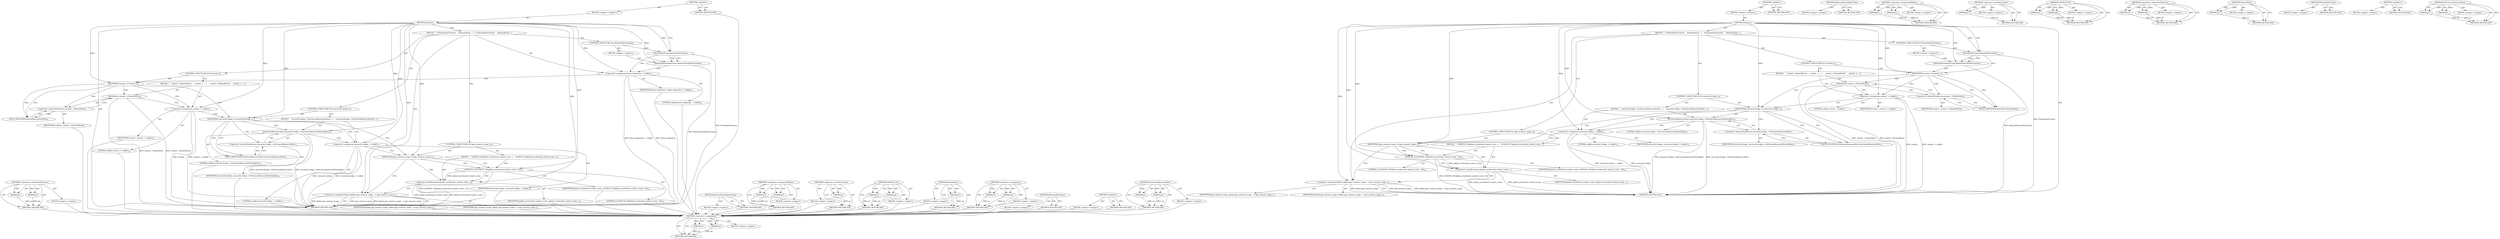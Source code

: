 digraph "SetCanvasResourceHost" {
vulnerable_80 [label=<(METHOD,&lt;operator&gt;.assignment)>];
vulnerable_81 [label=<(PARAM,p1)>];
vulnerable_82 [label=<(PARAM,p2)>];
vulnerable_83 [label=<(BLOCK,&lt;empty&gt;,&lt;empty&gt;)>];
vulnerable_84 [label=<(METHOD_RETURN,ANY)>];
vulnerable_6 [label=<(METHOD,&lt;global&gt;)<SUB>1</SUB>>];
vulnerable_7 [label=<(BLOCK,&lt;empty&gt;,&lt;empty&gt;)<SUB>1</SUB>>];
vulnerable_8 [label=<(METHOD,Dispose)<SUB>1</SUB>>];
vulnerable_9 [label=<(BLOCK,{
   if (PlaceholderFrame())
     ReleasePlaceh...,{
   if (PlaceholderFrame())
     ReleasePlaceh...)<SUB>1</SUB>>];
vulnerable_10 [label=<(CONTROL_STRUCTURE,IF,if (PlaceholderFrame()))<SUB>2</SUB>>];
vulnerable_11 [label=<(PlaceholderFrame,PlaceholderFrame())<SUB>2</SUB>>];
vulnerable_12 [label=<(BLOCK,&lt;empty&gt;,&lt;empty&gt;)<SUB>3</SUB>>];
vulnerable_13 [label=<(ReleasePlaceholderFrame,ReleasePlaceholderFrame())<SUB>3</SUB>>];
vulnerable_14 [label=<(CONTROL_STRUCTURE,IF,if (context_))<SUB>5</SUB>>];
vulnerable_15 [label=<(IDENTIFIER,context_,if (context_))<SUB>5</SUB>>];
vulnerable_16 [label=<(BLOCK,{
     context_-&gt;DetachHost();
     context_ = ...,{
     context_-&gt;DetachHost();
     context_ = ...)<SUB>5</SUB>>];
vulnerable_17 [label=<(DetachHost,context_-&gt;DetachHost())<SUB>6</SUB>>];
vulnerable_18 [label=<(&lt;operator&gt;.indirectFieldAccess,context_-&gt;DetachHost)<SUB>6</SUB>>];
vulnerable_19 [label=<(IDENTIFIER,context_,context_-&gt;DetachHost())<SUB>6</SUB>>];
vulnerable_20 [label=<(FIELD_IDENTIFIER,DetachHost,DetachHost)<SUB>6</SUB>>];
vulnerable_21 [label=<(&lt;operator&gt;.assignment,context_ = nullptr)<SUB>7</SUB>>];
vulnerable_22 [label=<(IDENTIFIER,context_,context_ = nullptr)<SUB>7</SUB>>];
vulnerable_23 [label=<(LITERAL,nullptr,context_ = nullptr)<SUB>7</SUB>>];
vulnerable_24 [label=<(CONTROL_STRUCTURE,IF,if (canvas2d_bridge_))<SUB>10</SUB>>];
vulnerable_25 [label=<(IDENTIFIER,canvas2d_bridge_,if (canvas2d_bridge_))<SUB>10</SUB>>];
vulnerable_26 [label=<(BLOCK,{
    canvas2d_bridge_-&gt;SetCanvasResourceHost(n...,{
    canvas2d_bridge_-&gt;SetCanvasResourceHost(n...)<SUB>10</SUB>>];
vulnerable_27 [label=<(SetCanvasResourceHost,canvas2d_bridge_-&gt;SetCanvasResourceHost(nullptr))<SUB>11</SUB>>];
vulnerable_28 [label=<(&lt;operator&gt;.indirectFieldAccess,canvas2d_bridge_-&gt;SetCanvasResourceHost)<SUB>11</SUB>>];
vulnerable_29 [label=<(IDENTIFIER,canvas2d_bridge_,canvas2d_bridge_-&gt;SetCanvasResourceHost(nullptr))<SUB>11</SUB>>];
vulnerable_30 [label=<(FIELD_IDENTIFIER,SetCanvasResourceHost,SetCanvasResourceHost)<SUB>11</SUB>>];
vulnerable_31 [label=<(LITERAL,nullptr,canvas2d_bridge_-&gt;SetCanvasResourceHost(nullptr))<SUB>11</SUB>>];
vulnerable_32 [label=<(&lt;operator&gt;.assignment,canvas2d_bridge_ = nullptr)<SUB>12</SUB>>];
vulnerable_33 [label=<(IDENTIFIER,canvas2d_bridge_,canvas2d_bridge_ = nullptr)<SUB>12</SUB>>];
vulnerable_34 [label=<(LITERAL,nullptr,canvas2d_bridge_ = nullptr)<SUB>12</SUB>>];
vulnerable_35 [label=<(CONTROL_STRUCTURE,IF,if (gpu_memory_usage_))<SUB>15</SUB>>];
vulnerable_36 [label=<(IDENTIFIER,gpu_memory_usage_,if (gpu_memory_usage_))<SUB>15</SUB>>];
vulnerable_37 [label=<(BLOCK,{
    DCHECK_GT(global_accelerated_context_coun...,{
    DCHECK_GT(global_accelerated_context_coun...)<SUB>15</SUB>>];
vulnerable_38 [label=<(DCHECK_GT,DCHECK_GT(global_accelerated_context_count_, 0u))<SUB>16</SUB>>];
vulnerable_39 [label=<(IDENTIFIER,global_accelerated_context_count_,DCHECK_GT(global_accelerated_context_count_, 0u))<SUB>16</SUB>>];
vulnerable_40 [label=<(LITERAL,0u,DCHECK_GT(global_accelerated_context_count_, 0u))<SUB>16</SUB>>];
vulnerable_41 [label=<(&lt;operator&gt;.postDecrement,global_accelerated_context_count_--)<SUB>17</SUB>>];
vulnerable_42 [label=<(IDENTIFIER,global_accelerated_context_count_,global_accelerated_context_count_--)<SUB>17</SUB>>];
vulnerable_43 [label=<(&lt;operator&gt;.assignmentMinus,global_gpu_memory_usage_ -= gpu_memory_usage_)<SUB>19</SUB>>];
vulnerable_44 [label=<(IDENTIFIER,global_gpu_memory_usage_,global_gpu_memory_usage_ -= gpu_memory_usage_)<SUB>19</SUB>>];
vulnerable_45 [label=<(IDENTIFIER,gpu_memory_usage_,global_gpu_memory_usage_ -= gpu_memory_usage_)<SUB>19</SUB>>];
vulnerable_46 [label=<(METHOD_RETURN,void)<SUB>1</SUB>>];
vulnerable_48 [label=<(METHOD_RETURN,ANY)<SUB>1</SUB>>];
vulnerable_68 [label=<(METHOD,ReleasePlaceholderFrame)>];
vulnerable_69 [label=<(BLOCK,&lt;empty&gt;,&lt;empty&gt;)>];
vulnerable_70 [label=<(METHOD_RETURN,ANY)>];
vulnerable_99 [label=<(METHOD,&lt;operator&gt;.assignmentMinus)>];
vulnerable_100 [label=<(PARAM,p1)>];
vulnerable_101 [label=<(PARAM,p2)>];
vulnerable_102 [label=<(BLOCK,&lt;empty&gt;,&lt;empty&gt;)>];
vulnerable_103 [label=<(METHOD_RETURN,ANY)>];
vulnerable_95 [label=<(METHOD,&lt;operator&gt;.postDecrement)>];
vulnerable_96 [label=<(PARAM,p1)>];
vulnerable_97 [label=<(BLOCK,&lt;empty&gt;,&lt;empty&gt;)>];
vulnerable_98 [label=<(METHOD_RETURN,ANY)>];
vulnerable_90 [label=<(METHOD,DCHECK_GT)>];
vulnerable_91 [label=<(PARAM,p1)>];
vulnerable_92 [label=<(PARAM,p2)>];
vulnerable_93 [label=<(BLOCK,&lt;empty&gt;,&lt;empty&gt;)>];
vulnerable_94 [label=<(METHOD_RETURN,ANY)>];
vulnerable_75 [label=<(METHOD,&lt;operator&gt;.indirectFieldAccess)>];
vulnerable_76 [label=<(PARAM,p1)>];
vulnerable_77 [label=<(PARAM,p2)>];
vulnerable_78 [label=<(BLOCK,&lt;empty&gt;,&lt;empty&gt;)>];
vulnerable_79 [label=<(METHOD_RETURN,ANY)>];
vulnerable_71 [label=<(METHOD,DetachHost)>];
vulnerable_72 [label=<(PARAM,p1)>];
vulnerable_73 [label=<(BLOCK,&lt;empty&gt;,&lt;empty&gt;)>];
vulnerable_74 [label=<(METHOD_RETURN,ANY)>];
vulnerable_65 [label=<(METHOD,PlaceholderFrame)>];
vulnerable_66 [label=<(BLOCK,&lt;empty&gt;,&lt;empty&gt;)>];
vulnerable_67 [label=<(METHOD_RETURN,ANY)>];
vulnerable_59 [label=<(METHOD,&lt;global&gt;)<SUB>1</SUB>>];
vulnerable_60 [label=<(BLOCK,&lt;empty&gt;,&lt;empty&gt;)>];
vulnerable_61 [label=<(METHOD_RETURN,ANY)>];
vulnerable_85 [label=<(METHOD,SetCanvasResourceHost)>];
vulnerable_86 [label=<(PARAM,p1)>];
vulnerable_87 [label=<(PARAM,p2)>];
vulnerable_88 [label=<(BLOCK,&lt;empty&gt;,&lt;empty&gt;)>];
vulnerable_89 [label=<(METHOD_RETURN,ANY)>];
fixed_83 [label=<(METHOD,&lt;operator&gt;.indirectFieldAccess)>];
fixed_84 [label=<(PARAM,p1)>];
fixed_85 [label=<(PARAM,p2)>];
fixed_86 [label=<(BLOCK,&lt;empty&gt;,&lt;empty&gt;)>];
fixed_87 [label=<(METHOD_RETURN,ANY)>];
fixed_6 [label=<(METHOD,&lt;global&gt;)<SUB>1</SUB>>];
fixed_7 [label=<(BLOCK,&lt;empty&gt;,&lt;empty&gt;)<SUB>1</SUB>>];
fixed_8 [label=<(METHOD,Dispose)<SUB>1</SUB>>];
fixed_9 [label=<(BLOCK,{
   if (PlaceholderFrame())
     ReleasePlaceh...,{
   if (PlaceholderFrame())
     ReleasePlaceh...)<SUB>1</SUB>>];
fixed_10 [label=<(CONTROL_STRUCTURE,IF,if (PlaceholderFrame()))<SUB>2</SUB>>];
fixed_11 [label=<(PlaceholderFrame,PlaceholderFrame())<SUB>2</SUB>>];
fixed_12 [label=<(BLOCK,&lt;empty&gt;,&lt;empty&gt;)<SUB>3</SUB>>];
fixed_13 [label=<(ReleasePlaceholderFrame,ReleasePlaceholderFrame())<SUB>3</SUB>>];
fixed_14 [label=<(&lt;operator&gt;.assignment,frame_dispatcher_ = nullptr)<SUB>6</SUB>>];
fixed_15 [label=<(IDENTIFIER,frame_dispatcher_,frame_dispatcher_ = nullptr)<SUB>6</SUB>>];
fixed_16 [label=<(LITERAL,nullptr,frame_dispatcher_ = nullptr)<SUB>6</SUB>>];
fixed_17 [label=<(CONTROL_STRUCTURE,IF,if (context_))<SUB>8</SUB>>];
fixed_18 [label=<(IDENTIFIER,context_,if (context_))<SUB>8</SUB>>];
fixed_19 [label=<(BLOCK,{
     context_-&gt;DetachHost();
     context_ = ...,{
     context_-&gt;DetachHost();
     context_ = ...)<SUB>8</SUB>>];
fixed_20 [label=<(DetachHost,context_-&gt;DetachHost())<SUB>9</SUB>>];
fixed_21 [label=<(&lt;operator&gt;.indirectFieldAccess,context_-&gt;DetachHost)<SUB>9</SUB>>];
fixed_22 [label=<(IDENTIFIER,context_,context_-&gt;DetachHost())<SUB>9</SUB>>];
fixed_23 [label=<(FIELD_IDENTIFIER,DetachHost,DetachHost)<SUB>9</SUB>>];
fixed_24 [label=<(&lt;operator&gt;.assignment,context_ = nullptr)<SUB>10</SUB>>];
fixed_25 [label=<(IDENTIFIER,context_,context_ = nullptr)<SUB>10</SUB>>];
fixed_26 [label=<(LITERAL,nullptr,context_ = nullptr)<SUB>10</SUB>>];
fixed_27 [label=<(CONTROL_STRUCTURE,IF,if (canvas2d_bridge_))<SUB>13</SUB>>];
fixed_28 [label=<(IDENTIFIER,canvas2d_bridge_,if (canvas2d_bridge_))<SUB>13</SUB>>];
fixed_29 [label=<(BLOCK,{
    canvas2d_bridge_-&gt;SetCanvasResourceHost(n...,{
    canvas2d_bridge_-&gt;SetCanvasResourceHost(n...)<SUB>13</SUB>>];
fixed_30 [label=<(SetCanvasResourceHost,canvas2d_bridge_-&gt;SetCanvasResourceHost(nullptr))<SUB>14</SUB>>];
fixed_31 [label=<(&lt;operator&gt;.indirectFieldAccess,canvas2d_bridge_-&gt;SetCanvasResourceHost)<SUB>14</SUB>>];
fixed_32 [label=<(IDENTIFIER,canvas2d_bridge_,canvas2d_bridge_-&gt;SetCanvasResourceHost(nullptr))<SUB>14</SUB>>];
fixed_33 [label=<(FIELD_IDENTIFIER,SetCanvasResourceHost,SetCanvasResourceHost)<SUB>14</SUB>>];
fixed_34 [label=<(LITERAL,nullptr,canvas2d_bridge_-&gt;SetCanvasResourceHost(nullptr))<SUB>14</SUB>>];
fixed_35 [label=<(&lt;operator&gt;.assignment,canvas2d_bridge_ = nullptr)<SUB>15</SUB>>];
fixed_36 [label=<(IDENTIFIER,canvas2d_bridge_,canvas2d_bridge_ = nullptr)<SUB>15</SUB>>];
fixed_37 [label=<(LITERAL,nullptr,canvas2d_bridge_ = nullptr)<SUB>15</SUB>>];
fixed_38 [label=<(CONTROL_STRUCTURE,IF,if (gpu_memory_usage_))<SUB>18</SUB>>];
fixed_39 [label=<(IDENTIFIER,gpu_memory_usage_,if (gpu_memory_usage_))<SUB>18</SUB>>];
fixed_40 [label=<(BLOCK,{
    DCHECK_GT(global_accelerated_context_coun...,{
    DCHECK_GT(global_accelerated_context_coun...)<SUB>18</SUB>>];
fixed_41 [label=<(DCHECK_GT,DCHECK_GT(global_accelerated_context_count_, 0u))<SUB>19</SUB>>];
fixed_42 [label=<(IDENTIFIER,global_accelerated_context_count_,DCHECK_GT(global_accelerated_context_count_, 0u))<SUB>19</SUB>>];
fixed_43 [label=<(LITERAL,0u,DCHECK_GT(global_accelerated_context_count_, 0u))<SUB>19</SUB>>];
fixed_44 [label=<(&lt;operator&gt;.postDecrement,global_accelerated_context_count_--)<SUB>20</SUB>>];
fixed_45 [label=<(IDENTIFIER,global_accelerated_context_count_,global_accelerated_context_count_--)<SUB>20</SUB>>];
fixed_46 [label=<(&lt;operator&gt;.assignmentMinus,global_gpu_memory_usage_ -= gpu_memory_usage_)<SUB>22</SUB>>];
fixed_47 [label=<(IDENTIFIER,global_gpu_memory_usage_,global_gpu_memory_usage_ -= gpu_memory_usage_)<SUB>22</SUB>>];
fixed_48 [label=<(IDENTIFIER,gpu_memory_usage_,global_gpu_memory_usage_ -= gpu_memory_usage_)<SUB>22</SUB>>];
fixed_49 [label=<(METHOD_RETURN,void)<SUB>1</SUB>>];
fixed_51 [label=<(METHOD_RETURN,ANY)<SUB>1</SUB>>];
fixed_71 [label=<(METHOD,ReleasePlaceholderFrame)>];
fixed_72 [label=<(BLOCK,&lt;empty&gt;,&lt;empty&gt;)>];
fixed_73 [label=<(METHOD_RETURN,ANY)>];
fixed_102 [label=<(METHOD,&lt;operator&gt;.assignmentMinus)>];
fixed_103 [label=<(PARAM,p1)>];
fixed_104 [label=<(PARAM,p2)>];
fixed_105 [label=<(BLOCK,&lt;empty&gt;,&lt;empty&gt;)>];
fixed_106 [label=<(METHOD_RETURN,ANY)>];
fixed_98 [label=<(METHOD,&lt;operator&gt;.postDecrement)>];
fixed_99 [label=<(PARAM,p1)>];
fixed_100 [label=<(BLOCK,&lt;empty&gt;,&lt;empty&gt;)>];
fixed_101 [label=<(METHOD_RETURN,ANY)>];
fixed_93 [label=<(METHOD,DCHECK_GT)>];
fixed_94 [label=<(PARAM,p1)>];
fixed_95 [label=<(PARAM,p2)>];
fixed_96 [label=<(BLOCK,&lt;empty&gt;,&lt;empty&gt;)>];
fixed_97 [label=<(METHOD_RETURN,ANY)>];
fixed_79 [label=<(METHOD,DetachHost)>];
fixed_80 [label=<(PARAM,p1)>];
fixed_81 [label=<(BLOCK,&lt;empty&gt;,&lt;empty&gt;)>];
fixed_82 [label=<(METHOD_RETURN,ANY)>];
fixed_74 [label=<(METHOD,&lt;operator&gt;.assignment)>];
fixed_75 [label=<(PARAM,p1)>];
fixed_76 [label=<(PARAM,p2)>];
fixed_77 [label=<(BLOCK,&lt;empty&gt;,&lt;empty&gt;)>];
fixed_78 [label=<(METHOD_RETURN,ANY)>];
fixed_68 [label=<(METHOD,PlaceholderFrame)>];
fixed_69 [label=<(BLOCK,&lt;empty&gt;,&lt;empty&gt;)>];
fixed_70 [label=<(METHOD_RETURN,ANY)>];
fixed_62 [label=<(METHOD,&lt;global&gt;)<SUB>1</SUB>>];
fixed_63 [label=<(BLOCK,&lt;empty&gt;,&lt;empty&gt;)>];
fixed_64 [label=<(METHOD_RETURN,ANY)>];
fixed_88 [label=<(METHOD,SetCanvasResourceHost)>];
fixed_89 [label=<(PARAM,p1)>];
fixed_90 [label=<(PARAM,p2)>];
fixed_91 [label=<(BLOCK,&lt;empty&gt;,&lt;empty&gt;)>];
fixed_92 [label=<(METHOD_RETURN,ANY)>];
vulnerable_80 -> vulnerable_81  [key=0, label="AST: "];
vulnerable_80 -> vulnerable_81  [key=1, label="DDG: "];
vulnerable_80 -> vulnerable_83  [key=0, label="AST: "];
vulnerable_80 -> vulnerable_82  [key=0, label="AST: "];
vulnerable_80 -> vulnerable_82  [key=1, label="DDG: "];
vulnerable_80 -> vulnerable_84  [key=0, label="AST: "];
vulnerable_80 -> vulnerable_84  [key=1, label="CFG: "];
vulnerable_81 -> vulnerable_84  [key=0, label="DDG: p1"];
vulnerable_82 -> vulnerable_84  [key=0, label="DDG: p2"];
vulnerable_6 -> vulnerable_7  [key=0, label="AST: "];
vulnerable_6 -> vulnerable_48  [key=0, label="AST: "];
vulnerable_6 -> vulnerable_48  [key=1, label="CFG: "];
vulnerable_7 -> vulnerable_8  [key=0, label="AST: "];
vulnerable_8 -> vulnerable_9  [key=0, label="AST: "];
vulnerable_8 -> vulnerable_46  [key=0, label="AST: "];
vulnerable_8 -> vulnerable_11  [key=0, label="CFG: "];
vulnerable_8 -> vulnerable_11  [key=1, label="DDG: "];
vulnerable_8 -> vulnerable_43  [key=0, label="DDG: "];
vulnerable_8 -> vulnerable_15  [key=0, label="DDG: "];
vulnerable_8 -> vulnerable_25  [key=0, label="DDG: "];
vulnerable_8 -> vulnerable_36  [key=0, label="DDG: "];
vulnerable_8 -> vulnerable_13  [key=0, label="DDG: "];
vulnerable_8 -> vulnerable_21  [key=0, label="DDG: "];
vulnerable_8 -> vulnerable_32  [key=0, label="DDG: "];
vulnerable_8 -> vulnerable_27  [key=0, label="DDG: "];
vulnerable_8 -> vulnerable_38  [key=0, label="DDG: "];
vulnerable_8 -> vulnerable_41  [key=0, label="DDG: "];
vulnerable_9 -> vulnerable_10  [key=0, label="AST: "];
vulnerable_9 -> vulnerable_14  [key=0, label="AST: "];
vulnerable_9 -> vulnerable_24  [key=0, label="AST: "];
vulnerable_9 -> vulnerable_35  [key=0, label="AST: "];
vulnerable_9 -> vulnerable_43  [key=0, label="AST: "];
vulnerable_10 -> vulnerable_11  [key=0, label="AST: "];
vulnerable_10 -> vulnerable_12  [key=0, label="AST: "];
vulnerable_11 -> vulnerable_13  [key=0, label="CFG: "];
vulnerable_11 -> vulnerable_13  [key=1, label="CDG: "];
vulnerable_11 -> vulnerable_15  [key=0, label="CFG: "];
vulnerable_11 -> vulnerable_46  [key=0, label="DDG: PlaceholderFrame()"];
vulnerable_12 -> vulnerable_13  [key=0, label="AST: "];
vulnerable_13 -> vulnerable_15  [key=0, label="CFG: "];
vulnerable_13 -> vulnerable_46  [key=0, label="DDG: ReleasePlaceholderFrame()"];
vulnerable_14 -> vulnerable_15  [key=0, label="AST: "];
vulnerable_14 -> vulnerable_16  [key=0, label="AST: "];
vulnerable_15 -> vulnerable_25  [key=0, label="CFG: "];
vulnerable_15 -> vulnerable_20  [key=0, label="CFG: "];
vulnerable_15 -> vulnerable_20  [key=1, label="CDG: "];
vulnerable_15 -> vulnerable_17  [key=0, label="CDG: "];
vulnerable_15 -> vulnerable_21  [key=0, label="CDG: "];
vulnerable_15 -> vulnerable_18  [key=0, label="CDG: "];
vulnerable_16 -> vulnerable_17  [key=0, label="AST: "];
vulnerable_16 -> vulnerable_21  [key=0, label="AST: "];
vulnerable_17 -> vulnerable_18  [key=0, label="AST: "];
vulnerable_17 -> vulnerable_21  [key=0, label="CFG: "];
vulnerable_17 -> vulnerable_46  [key=0, label="DDG: context_-&gt;DetachHost"];
vulnerable_17 -> vulnerable_46  [key=1, label="DDG: context_-&gt;DetachHost()"];
vulnerable_18 -> vulnerable_19  [key=0, label="AST: "];
vulnerable_18 -> vulnerable_20  [key=0, label="AST: "];
vulnerable_18 -> vulnerable_17  [key=0, label="CFG: "];
vulnerable_20 -> vulnerable_18  [key=0, label="CFG: "];
vulnerable_21 -> vulnerable_22  [key=0, label="AST: "];
vulnerable_21 -> vulnerable_23  [key=0, label="AST: "];
vulnerable_21 -> vulnerable_25  [key=0, label="CFG: "];
vulnerable_21 -> vulnerable_46  [key=0, label="DDG: context_"];
vulnerable_21 -> vulnerable_46  [key=1, label="DDG: context_ = nullptr"];
vulnerable_24 -> vulnerable_25  [key=0, label="AST: "];
vulnerable_24 -> vulnerable_26  [key=0, label="AST: "];
vulnerable_25 -> vulnerable_36  [key=0, label="CFG: "];
vulnerable_25 -> vulnerable_30  [key=0, label="CFG: "];
vulnerable_25 -> vulnerable_30  [key=1, label="CDG: "];
vulnerable_25 -> vulnerable_32  [key=0, label="CDG: "];
vulnerable_25 -> vulnerable_28  [key=0, label="CDG: "];
vulnerable_25 -> vulnerable_27  [key=0, label="CDG: "];
vulnerable_26 -> vulnerable_27  [key=0, label="AST: "];
vulnerable_26 -> vulnerable_32  [key=0, label="AST: "];
vulnerable_27 -> vulnerable_28  [key=0, label="AST: "];
vulnerable_27 -> vulnerable_31  [key=0, label="AST: "];
vulnerable_27 -> vulnerable_32  [key=0, label="CFG: "];
vulnerable_27 -> vulnerable_46  [key=0, label="DDG: canvas2d_bridge_-&gt;SetCanvasResourceHost"];
vulnerable_27 -> vulnerable_46  [key=1, label="DDG: canvas2d_bridge_-&gt;SetCanvasResourceHost(nullptr)"];
vulnerable_28 -> vulnerable_29  [key=0, label="AST: "];
vulnerable_28 -> vulnerable_30  [key=0, label="AST: "];
vulnerable_28 -> vulnerable_27  [key=0, label="CFG: "];
vulnerable_30 -> vulnerable_28  [key=0, label="CFG: "];
vulnerable_32 -> vulnerable_33  [key=0, label="AST: "];
vulnerable_32 -> vulnerable_34  [key=0, label="AST: "];
vulnerable_32 -> vulnerable_36  [key=0, label="CFG: "];
vulnerable_32 -> vulnerable_46  [key=0, label="DDG: canvas2d_bridge_"];
vulnerable_32 -> vulnerable_46  [key=1, label="DDG: canvas2d_bridge_ = nullptr"];
vulnerable_35 -> vulnerable_36  [key=0, label="AST: "];
vulnerable_35 -> vulnerable_37  [key=0, label="AST: "];
vulnerable_36 -> vulnerable_38  [key=0, label="CFG: "];
vulnerable_36 -> vulnerable_38  [key=1, label="CDG: "];
vulnerable_36 -> vulnerable_43  [key=0, label="CFG: "];
vulnerable_36 -> vulnerable_41  [key=0, label="CDG: "];
vulnerable_37 -> vulnerable_38  [key=0, label="AST: "];
vulnerable_37 -> vulnerable_41  [key=0, label="AST: "];
vulnerable_38 -> vulnerable_39  [key=0, label="AST: "];
vulnerable_38 -> vulnerable_40  [key=0, label="AST: "];
vulnerable_38 -> vulnerable_41  [key=0, label="CFG: "];
vulnerable_38 -> vulnerable_41  [key=1, label="DDG: global_accelerated_context_count_"];
vulnerable_38 -> vulnerable_46  [key=0, label="DDG: DCHECK_GT(global_accelerated_context_count_, 0u)"];
vulnerable_41 -> vulnerable_42  [key=0, label="AST: "];
vulnerable_41 -> vulnerable_43  [key=0, label="CFG: "];
vulnerable_41 -> vulnerable_46  [key=0, label="DDG: global_accelerated_context_count_"];
vulnerable_41 -> vulnerable_46  [key=1, label="DDG: global_accelerated_context_count_--"];
vulnerable_43 -> vulnerable_44  [key=0, label="AST: "];
vulnerable_43 -> vulnerable_45  [key=0, label="AST: "];
vulnerable_43 -> vulnerable_46  [key=0, label="CFG: "];
vulnerable_43 -> vulnerable_46  [key=1, label="DDG: gpu_memory_usage_"];
vulnerable_43 -> vulnerable_46  [key=2, label="DDG: global_gpu_memory_usage_ -= gpu_memory_usage_"];
vulnerable_43 -> vulnerable_46  [key=3, label="DDG: global_gpu_memory_usage_"];
vulnerable_68 -> vulnerable_69  [key=0, label="AST: "];
vulnerable_68 -> vulnerable_70  [key=0, label="AST: "];
vulnerable_68 -> vulnerable_70  [key=1, label="CFG: "];
vulnerable_99 -> vulnerable_100  [key=0, label="AST: "];
vulnerable_99 -> vulnerable_100  [key=1, label="DDG: "];
vulnerable_99 -> vulnerable_102  [key=0, label="AST: "];
vulnerable_99 -> vulnerable_101  [key=0, label="AST: "];
vulnerable_99 -> vulnerable_101  [key=1, label="DDG: "];
vulnerable_99 -> vulnerable_103  [key=0, label="AST: "];
vulnerable_99 -> vulnerable_103  [key=1, label="CFG: "];
vulnerable_100 -> vulnerable_103  [key=0, label="DDG: p1"];
vulnerable_101 -> vulnerable_103  [key=0, label="DDG: p2"];
vulnerable_95 -> vulnerable_96  [key=0, label="AST: "];
vulnerable_95 -> vulnerable_96  [key=1, label="DDG: "];
vulnerable_95 -> vulnerable_97  [key=0, label="AST: "];
vulnerable_95 -> vulnerable_98  [key=0, label="AST: "];
vulnerable_95 -> vulnerable_98  [key=1, label="CFG: "];
vulnerable_96 -> vulnerable_98  [key=0, label="DDG: p1"];
vulnerable_90 -> vulnerable_91  [key=0, label="AST: "];
vulnerable_90 -> vulnerable_91  [key=1, label="DDG: "];
vulnerable_90 -> vulnerable_93  [key=0, label="AST: "];
vulnerable_90 -> vulnerable_92  [key=0, label="AST: "];
vulnerable_90 -> vulnerable_92  [key=1, label="DDG: "];
vulnerable_90 -> vulnerable_94  [key=0, label="AST: "];
vulnerable_90 -> vulnerable_94  [key=1, label="CFG: "];
vulnerable_91 -> vulnerable_94  [key=0, label="DDG: p1"];
vulnerable_92 -> vulnerable_94  [key=0, label="DDG: p2"];
vulnerable_75 -> vulnerable_76  [key=0, label="AST: "];
vulnerable_75 -> vulnerable_76  [key=1, label="DDG: "];
vulnerable_75 -> vulnerable_78  [key=0, label="AST: "];
vulnerable_75 -> vulnerable_77  [key=0, label="AST: "];
vulnerable_75 -> vulnerable_77  [key=1, label="DDG: "];
vulnerable_75 -> vulnerable_79  [key=0, label="AST: "];
vulnerable_75 -> vulnerable_79  [key=1, label="CFG: "];
vulnerable_76 -> vulnerable_79  [key=0, label="DDG: p1"];
vulnerable_77 -> vulnerable_79  [key=0, label="DDG: p2"];
vulnerable_71 -> vulnerable_72  [key=0, label="AST: "];
vulnerable_71 -> vulnerable_72  [key=1, label="DDG: "];
vulnerable_71 -> vulnerable_73  [key=0, label="AST: "];
vulnerable_71 -> vulnerable_74  [key=0, label="AST: "];
vulnerable_71 -> vulnerable_74  [key=1, label="CFG: "];
vulnerable_72 -> vulnerable_74  [key=0, label="DDG: p1"];
vulnerable_65 -> vulnerable_66  [key=0, label="AST: "];
vulnerable_65 -> vulnerable_67  [key=0, label="AST: "];
vulnerable_65 -> vulnerable_67  [key=1, label="CFG: "];
vulnerable_59 -> vulnerable_60  [key=0, label="AST: "];
vulnerable_59 -> vulnerable_61  [key=0, label="AST: "];
vulnerable_59 -> vulnerable_61  [key=1, label="CFG: "];
vulnerable_85 -> vulnerable_86  [key=0, label="AST: "];
vulnerable_85 -> vulnerable_86  [key=1, label="DDG: "];
vulnerable_85 -> vulnerable_88  [key=0, label="AST: "];
vulnerable_85 -> vulnerable_87  [key=0, label="AST: "];
vulnerable_85 -> vulnerable_87  [key=1, label="DDG: "];
vulnerable_85 -> vulnerable_89  [key=0, label="AST: "];
vulnerable_85 -> vulnerable_89  [key=1, label="CFG: "];
vulnerable_86 -> vulnerable_89  [key=0, label="DDG: p1"];
vulnerable_87 -> vulnerable_89  [key=0, label="DDG: p2"];
fixed_83 -> fixed_84  [key=0, label="AST: "];
fixed_83 -> fixed_84  [key=1, label="DDG: "];
fixed_83 -> fixed_86  [key=0, label="AST: "];
fixed_83 -> fixed_85  [key=0, label="AST: "];
fixed_83 -> fixed_85  [key=1, label="DDG: "];
fixed_83 -> fixed_87  [key=0, label="AST: "];
fixed_83 -> fixed_87  [key=1, label="CFG: "];
fixed_84 -> fixed_87  [key=0, label="DDG: p1"];
fixed_85 -> fixed_87  [key=0, label="DDG: p2"];
fixed_86 -> vulnerable_80  [key=0];
fixed_87 -> vulnerable_80  [key=0];
fixed_6 -> fixed_7  [key=0, label="AST: "];
fixed_6 -> fixed_51  [key=0, label="AST: "];
fixed_6 -> fixed_51  [key=1, label="CFG: "];
fixed_7 -> fixed_8  [key=0, label="AST: "];
fixed_8 -> fixed_9  [key=0, label="AST: "];
fixed_8 -> fixed_49  [key=0, label="AST: "];
fixed_8 -> fixed_11  [key=0, label="CFG: "];
fixed_8 -> fixed_11  [key=1, label="DDG: "];
fixed_8 -> fixed_14  [key=0, label="DDG: "];
fixed_8 -> fixed_46  [key=0, label="DDG: "];
fixed_8 -> fixed_18  [key=0, label="DDG: "];
fixed_8 -> fixed_28  [key=0, label="DDG: "];
fixed_8 -> fixed_39  [key=0, label="DDG: "];
fixed_8 -> fixed_13  [key=0, label="DDG: "];
fixed_8 -> fixed_24  [key=0, label="DDG: "];
fixed_8 -> fixed_35  [key=0, label="DDG: "];
fixed_8 -> fixed_30  [key=0, label="DDG: "];
fixed_8 -> fixed_41  [key=0, label="DDG: "];
fixed_8 -> fixed_44  [key=0, label="DDG: "];
fixed_9 -> fixed_10  [key=0, label="AST: "];
fixed_9 -> fixed_14  [key=0, label="AST: "];
fixed_9 -> fixed_17  [key=0, label="AST: "];
fixed_9 -> fixed_27  [key=0, label="AST: "];
fixed_9 -> fixed_38  [key=0, label="AST: "];
fixed_9 -> fixed_46  [key=0, label="AST: "];
fixed_10 -> fixed_11  [key=0, label="AST: "];
fixed_10 -> fixed_12  [key=0, label="AST: "];
fixed_11 -> fixed_13  [key=0, label="CFG: "];
fixed_11 -> fixed_13  [key=1, label="CDG: "];
fixed_11 -> fixed_14  [key=0, label="CFG: "];
fixed_11 -> fixed_49  [key=0, label="DDG: PlaceholderFrame()"];
fixed_12 -> fixed_13  [key=0, label="AST: "];
fixed_13 -> fixed_14  [key=0, label="CFG: "];
fixed_13 -> fixed_49  [key=0, label="DDG: ReleasePlaceholderFrame()"];
fixed_14 -> fixed_15  [key=0, label="AST: "];
fixed_14 -> fixed_16  [key=0, label="AST: "];
fixed_14 -> fixed_18  [key=0, label="CFG: "];
fixed_14 -> fixed_49  [key=0, label="DDG: frame_dispatcher_ = nullptr"];
fixed_14 -> fixed_49  [key=1, label="DDG: frame_dispatcher_"];
fixed_15 -> vulnerable_80  [key=0];
fixed_16 -> vulnerable_80  [key=0];
fixed_17 -> fixed_18  [key=0, label="AST: "];
fixed_17 -> fixed_19  [key=0, label="AST: "];
fixed_18 -> fixed_28  [key=0, label="CFG: "];
fixed_18 -> fixed_23  [key=0, label="CFG: "];
fixed_18 -> fixed_23  [key=1, label="CDG: "];
fixed_18 -> fixed_24  [key=0, label="CDG: "];
fixed_18 -> fixed_21  [key=0, label="CDG: "];
fixed_18 -> fixed_20  [key=0, label="CDG: "];
fixed_19 -> fixed_20  [key=0, label="AST: "];
fixed_19 -> fixed_24  [key=0, label="AST: "];
fixed_20 -> fixed_21  [key=0, label="AST: "];
fixed_20 -> fixed_24  [key=0, label="CFG: "];
fixed_20 -> fixed_49  [key=0, label="DDG: context_-&gt;DetachHost"];
fixed_20 -> fixed_49  [key=1, label="DDG: context_-&gt;DetachHost()"];
fixed_21 -> fixed_22  [key=0, label="AST: "];
fixed_21 -> fixed_23  [key=0, label="AST: "];
fixed_21 -> fixed_20  [key=0, label="CFG: "];
fixed_22 -> vulnerable_80  [key=0];
fixed_23 -> fixed_21  [key=0, label="CFG: "];
fixed_24 -> fixed_25  [key=0, label="AST: "];
fixed_24 -> fixed_26  [key=0, label="AST: "];
fixed_24 -> fixed_28  [key=0, label="CFG: "];
fixed_24 -> fixed_49  [key=0, label="DDG: context_"];
fixed_24 -> fixed_49  [key=1, label="DDG: context_ = nullptr"];
fixed_25 -> vulnerable_80  [key=0];
fixed_26 -> vulnerable_80  [key=0];
fixed_27 -> fixed_28  [key=0, label="AST: "];
fixed_27 -> fixed_29  [key=0, label="AST: "];
fixed_28 -> fixed_39  [key=0, label="CFG: "];
fixed_28 -> fixed_33  [key=0, label="CFG: "];
fixed_28 -> fixed_33  [key=1, label="CDG: "];
fixed_28 -> fixed_30  [key=0, label="CDG: "];
fixed_28 -> fixed_35  [key=0, label="CDG: "];
fixed_28 -> fixed_31  [key=0, label="CDG: "];
fixed_29 -> fixed_30  [key=0, label="AST: "];
fixed_29 -> fixed_35  [key=0, label="AST: "];
fixed_30 -> fixed_31  [key=0, label="AST: "];
fixed_30 -> fixed_34  [key=0, label="AST: "];
fixed_30 -> fixed_35  [key=0, label="CFG: "];
fixed_30 -> fixed_49  [key=0, label="DDG: canvas2d_bridge_-&gt;SetCanvasResourceHost"];
fixed_30 -> fixed_49  [key=1, label="DDG: canvas2d_bridge_-&gt;SetCanvasResourceHost(nullptr)"];
fixed_31 -> fixed_32  [key=0, label="AST: "];
fixed_31 -> fixed_33  [key=0, label="AST: "];
fixed_31 -> fixed_30  [key=0, label="CFG: "];
fixed_32 -> vulnerable_80  [key=0];
fixed_33 -> fixed_31  [key=0, label="CFG: "];
fixed_34 -> vulnerable_80  [key=0];
fixed_35 -> fixed_36  [key=0, label="AST: "];
fixed_35 -> fixed_37  [key=0, label="AST: "];
fixed_35 -> fixed_39  [key=0, label="CFG: "];
fixed_35 -> fixed_49  [key=0, label="DDG: canvas2d_bridge_"];
fixed_35 -> fixed_49  [key=1, label="DDG: canvas2d_bridge_ = nullptr"];
fixed_36 -> vulnerable_80  [key=0];
fixed_37 -> vulnerable_80  [key=0];
fixed_38 -> fixed_39  [key=0, label="AST: "];
fixed_38 -> fixed_40  [key=0, label="AST: "];
fixed_39 -> fixed_41  [key=0, label="CFG: "];
fixed_39 -> fixed_41  [key=1, label="CDG: "];
fixed_39 -> fixed_46  [key=0, label="CFG: "];
fixed_39 -> fixed_44  [key=0, label="CDG: "];
fixed_40 -> fixed_41  [key=0, label="AST: "];
fixed_40 -> fixed_44  [key=0, label="AST: "];
fixed_41 -> fixed_42  [key=0, label="AST: "];
fixed_41 -> fixed_43  [key=0, label="AST: "];
fixed_41 -> fixed_44  [key=0, label="CFG: "];
fixed_41 -> fixed_44  [key=1, label="DDG: global_accelerated_context_count_"];
fixed_41 -> fixed_49  [key=0, label="DDG: DCHECK_GT(global_accelerated_context_count_, 0u)"];
fixed_42 -> vulnerable_80  [key=0];
fixed_43 -> vulnerable_80  [key=0];
fixed_44 -> fixed_45  [key=0, label="AST: "];
fixed_44 -> fixed_46  [key=0, label="CFG: "];
fixed_44 -> fixed_49  [key=0, label="DDG: global_accelerated_context_count_"];
fixed_44 -> fixed_49  [key=1, label="DDG: global_accelerated_context_count_--"];
fixed_45 -> vulnerable_80  [key=0];
fixed_46 -> fixed_47  [key=0, label="AST: "];
fixed_46 -> fixed_48  [key=0, label="AST: "];
fixed_46 -> fixed_49  [key=0, label="CFG: "];
fixed_46 -> fixed_49  [key=1, label="DDG: gpu_memory_usage_"];
fixed_46 -> fixed_49  [key=2, label="DDG: global_gpu_memory_usage_ -= gpu_memory_usage_"];
fixed_46 -> fixed_49  [key=3, label="DDG: global_gpu_memory_usage_"];
fixed_47 -> vulnerable_80  [key=0];
fixed_48 -> vulnerable_80  [key=0];
fixed_49 -> vulnerable_80  [key=0];
fixed_51 -> vulnerable_80  [key=0];
fixed_71 -> fixed_72  [key=0, label="AST: "];
fixed_71 -> fixed_73  [key=0, label="AST: "];
fixed_71 -> fixed_73  [key=1, label="CFG: "];
fixed_72 -> vulnerable_80  [key=0];
fixed_73 -> vulnerable_80  [key=0];
fixed_102 -> fixed_103  [key=0, label="AST: "];
fixed_102 -> fixed_103  [key=1, label="DDG: "];
fixed_102 -> fixed_105  [key=0, label="AST: "];
fixed_102 -> fixed_104  [key=0, label="AST: "];
fixed_102 -> fixed_104  [key=1, label="DDG: "];
fixed_102 -> fixed_106  [key=0, label="AST: "];
fixed_102 -> fixed_106  [key=1, label="CFG: "];
fixed_103 -> fixed_106  [key=0, label="DDG: p1"];
fixed_104 -> fixed_106  [key=0, label="DDG: p2"];
fixed_105 -> vulnerable_80  [key=0];
fixed_106 -> vulnerable_80  [key=0];
fixed_98 -> fixed_99  [key=0, label="AST: "];
fixed_98 -> fixed_99  [key=1, label="DDG: "];
fixed_98 -> fixed_100  [key=0, label="AST: "];
fixed_98 -> fixed_101  [key=0, label="AST: "];
fixed_98 -> fixed_101  [key=1, label="CFG: "];
fixed_99 -> fixed_101  [key=0, label="DDG: p1"];
fixed_100 -> vulnerable_80  [key=0];
fixed_101 -> vulnerable_80  [key=0];
fixed_93 -> fixed_94  [key=0, label="AST: "];
fixed_93 -> fixed_94  [key=1, label="DDG: "];
fixed_93 -> fixed_96  [key=0, label="AST: "];
fixed_93 -> fixed_95  [key=0, label="AST: "];
fixed_93 -> fixed_95  [key=1, label="DDG: "];
fixed_93 -> fixed_97  [key=0, label="AST: "];
fixed_93 -> fixed_97  [key=1, label="CFG: "];
fixed_94 -> fixed_97  [key=0, label="DDG: p1"];
fixed_95 -> fixed_97  [key=0, label="DDG: p2"];
fixed_96 -> vulnerable_80  [key=0];
fixed_97 -> vulnerable_80  [key=0];
fixed_79 -> fixed_80  [key=0, label="AST: "];
fixed_79 -> fixed_80  [key=1, label="DDG: "];
fixed_79 -> fixed_81  [key=0, label="AST: "];
fixed_79 -> fixed_82  [key=0, label="AST: "];
fixed_79 -> fixed_82  [key=1, label="CFG: "];
fixed_80 -> fixed_82  [key=0, label="DDG: p1"];
fixed_81 -> vulnerable_80  [key=0];
fixed_82 -> vulnerable_80  [key=0];
fixed_74 -> fixed_75  [key=0, label="AST: "];
fixed_74 -> fixed_75  [key=1, label="DDG: "];
fixed_74 -> fixed_77  [key=0, label="AST: "];
fixed_74 -> fixed_76  [key=0, label="AST: "];
fixed_74 -> fixed_76  [key=1, label="DDG: "];
fixed_74 -> fixed_78  [key=0, label="AST: "];
fixed_74 -> fixed_78  [key=1, label="CFG: "];
fixed_75 -> fixed_78  [key=0, label="DDG: p1"];
fixed_76 -> fixed_78  [key=0, label="DDG: p2"];
fixed_77 -> vulnerable_80  [key=0];
fixed_78 -> vulnerable_80  [key=0];
fixed_68 -> fixed_69  [key=0, label="AST: "];
fixed_68 -> fixed_70  [key=0, label="AST: "];
fixed_68 -> fixed_70  [key=1, label="CFG: "];
fixed_69 -> vulnerable_80  [key=0];
fixed_70 -> vulnerable_80  [key=0];
fixed_62 -> fixed_63  [key=0, label="AST: "];
fixed_62 -> fixed_64  [key=0, label="AST: "];
fixed_62 -> fixed_64  [key=1, label="CFG: "];
fixed_63 -> vulnerable_80  [key=0];
fixed_64 -> vulnerable_80  [key=0];
fixed_88 -> fixed_89  [key=0, label="AST: "];
fixed_88 -> fixed_89  [key=1, label="DDG: "];
fixed_88 -> fixed_91  [key=0, label="AST: "];
fixed_88 -> fixed_90  [key=0, label="AST: "];
fixed_88 -> fixed_90  [key=1, label="DDG: "];
fixed_88 -> fixed_92  [key=0, label="AST: "];
fixed_88 -> fixed_92  [key=1, label="CFG: "];
fixed_89 -> fixed_92  [key=0, label="DDG: p1"];
fixed_90 -> fixed_92  [key=0, label="DDG: p2"];
fixed_91 -> vulnerable_80  [key=0];
fixed_92 -> vulnerable_80  [key=0];
}
